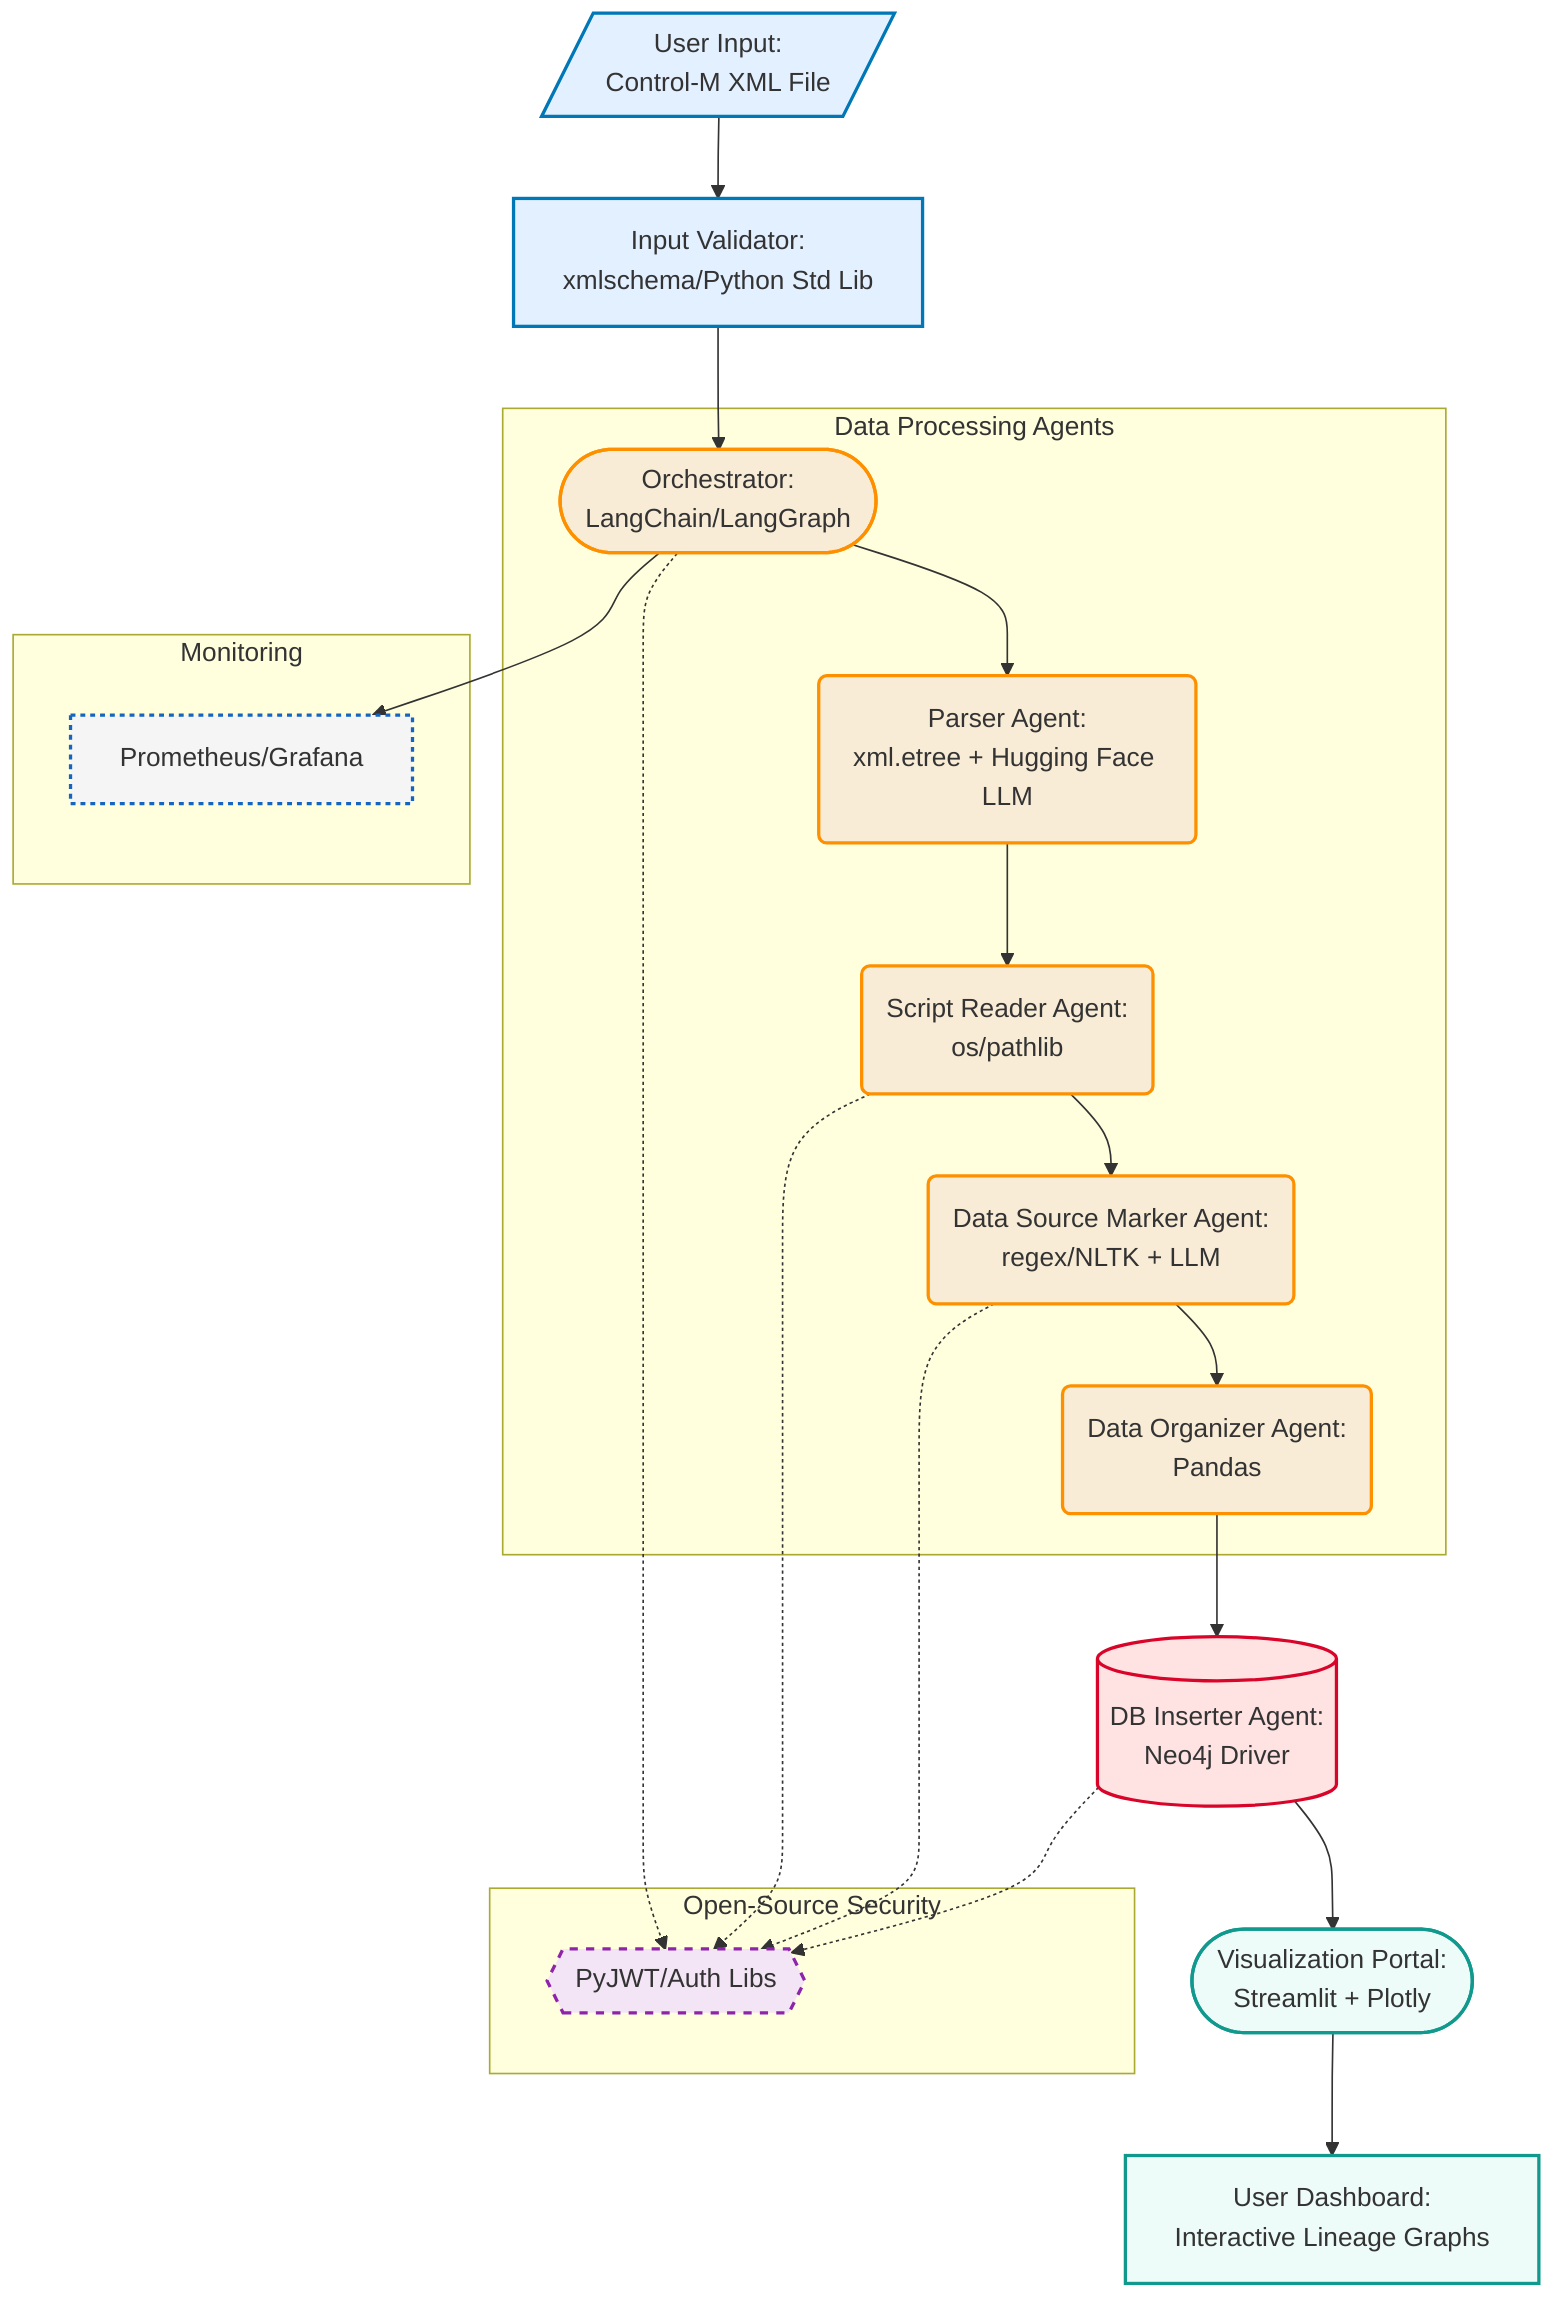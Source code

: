 %%{init: {"themeVariables": {"fontSize": "16px", "fontFamily": "'Comic Sans MS', 'Comic Sans', 'Caveat', 'Bradley Hand', cursive"}} }%%
flowchart TD
    %% Styles
    classDef input fill:#e3f0ff,stroke:#0077b6,stroke-width:2px;
    classDef database fill:#ffe3e3,stroke:#d90429,stroke-width:2px;
    classDef visualize fill:#edfbf9,stroke:#11998e,stroke-width:2px;
    classDef agent fill:#f9ecd6,stroke:#fe9000,stroke-width:2px;
    classDef security fill:#f3e5f5,stroke:#8e24aa,stroke-width:2px,stroke-dasharray:5 5;
    classDef monitor fill:#f5f5f5,stroke:#1565c0,stroke-width:2px,stroke-dasharray:3 3;

    %% Main Nodes
    A@{ shape: lean-r, label: "User Input:\nControl-M XML File" }
    B@{ shape: rect, label: "Input Validator:\nxmlschema/Python Std Lib" }
    C@{ shape: stadium, label: "Orchestrator:\nLangChain/LangGraph" }
    D@{ shape: rounded, label: "Parser Agent:\nxml.etree + Hugging Face LLM" }
    E@{ shape: rounded, label: "Script Reader Agent:\nos/pathlib" }
    F@{ shape: rounded, label: "Data Source Marker Agent:\nregex/NLTK + LLM" }
    G@{ shape: rounded, label: "Data Organizer Agent:\nPandas" }
    H@{ shape: cyl, label: "DB Inserter Agent:\nNeo4j Driver" }
    I@{ shape: stadium, label: "Visualization Portal:\nStreamlit + Plotly" }
    L@{ shape: rect, label: "User Dashboard:\nInteractive Lineage Graphs" }

    %% Apply classes
    class A input;
    class B input;
    class C agent;
    class D,E,F,G agent;
    class H database;
    class I,L visualize;

    %% Connections
    A --> B
    B --> C
    subgraph "Data Processing Agents"
        direction TB
        C --> D
        D --> E
        E --> F
        F --> G
    end
    G --> H
    H --> I
    I --> L

    %% Security Subgraph
    subgraph "Open-Source Security"
        J@{ shape: hex, label: "PyJWT/Auth Libs" }
        class J security;
    end

    %% Monitoring Subgraph
    subgraph Monitoring
        K@{ shape: rect, label: "Prometheus/Grafana" }
        class K monitor;
    end

    %% Security Connections (dotted)
    C -.-> J
    E -.-> J
    F -.-> J
    H -.-> J

    %% Monitoring Connections
    C --> K